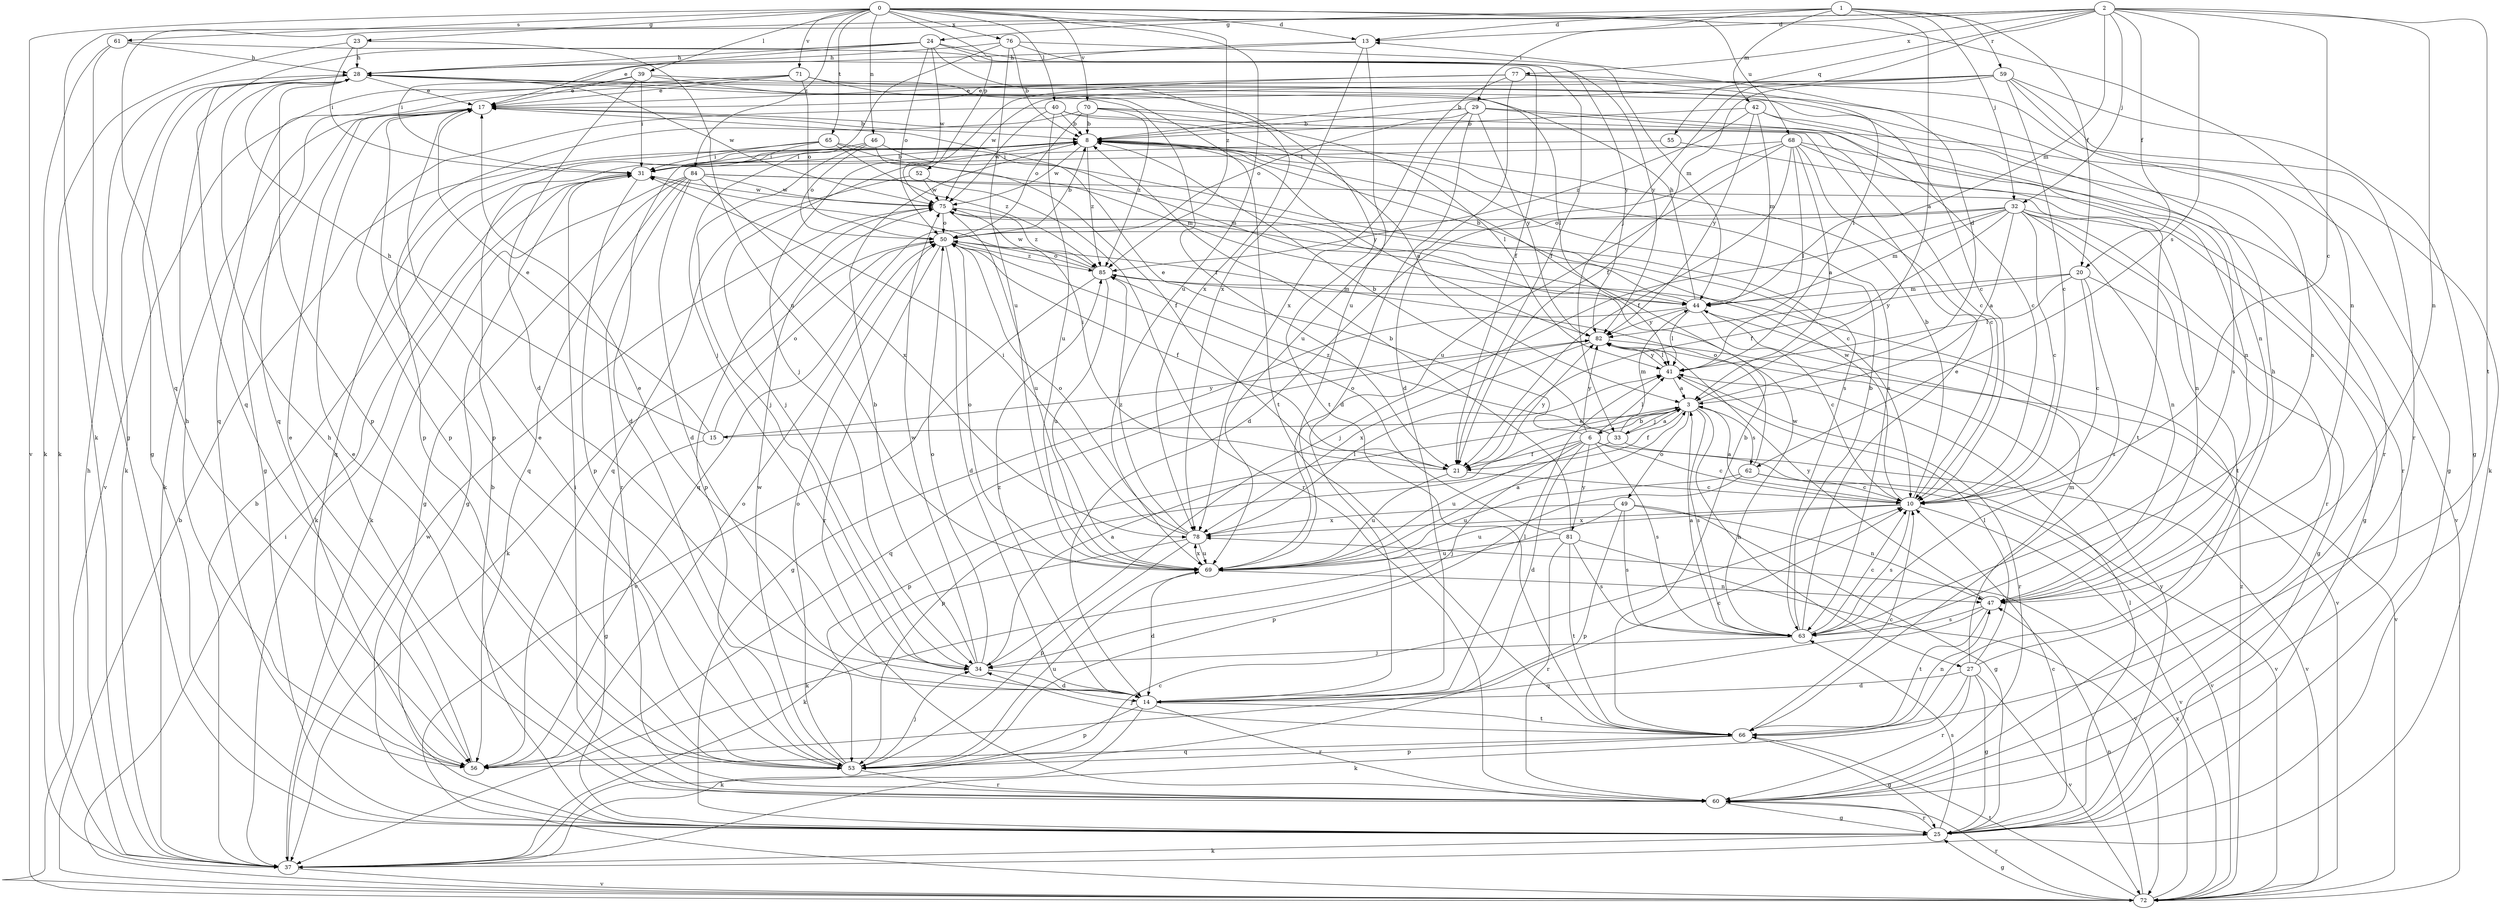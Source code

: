 strict digraph  {
0;
1;
2;
3;
6;
8;
10;
13;
14;
15;
17;
20;
21;
23;
24;
25;
27;
28;
29;
31;
32;
33;
34;
37;
39;
40;
41;
42;
44;
46;
47;
49;
50;
52;
53;
55;
56;
59;
60;
61;
62;
63;
65;
66;
68;
69;
70;
71;
72;
75;
76;
77;
78;
81;
82;
84;
85;
0 -> 13  [label=d];
0 -> 23  [label=g];
0 -> 39  [label=l];
0 -> 40  [label=l];
0 -> 46  [label=n];
0 -> 47  [label=n];
0 -> 52  [label=p];
0 -> 61  [label=s];
0 -> 65  [label=t];
0 -> 68  [label=u];
0 -> 69  [label=u];
0 -> 70  [label=v];
0 -> 71  [label=v];
0 -> 72  [label=v];
0 -> 76  [label=x];
0 -> 84  [label=z];
0 -> 85  [label=z];
1 -> 3  [label=a];
1 -> 13  [label=d];
1 -> 20  [label=f];
1 -> 24  [label=g];
1 -> 29  [label=i];
1 -> 32  [label=j];
1 -> 42  [label=m];
1 -> 59  [label=r];
2 -> 10  [label=c];
2 -> 13  [label=d];
2 -> 20  [label=f];
2 -> 32  [label=j];
2 -> 33  [label=j];
2 -> 37  [label=k];
2 -> 44  [label=m];
2 -> 47  [label=n];
2 -> 55  [label=q];
2 -> 56  [label=q];
2 -> 62  [label=s];
2 -> 66  [label=t];
2 -> 77  [label=x];
3 -> 6  [label=b];
3 -> 13  [label=d];
3 -> 15  [label=e];
3 -> 21  [label=f];
3 -> 27  [label=h];
3 -> 33  [label=j];
3 -> 49  [label=o];
3 -> 53  [label=p];
3 -> 62  [label=s];
3 -> 63  [label=s];
6 -> 10  [label=c];
6 -> 14  [label=d];
6 -> 17  [label=e];
6 -> 21  [label=f];
6 -> 34  [label=j];
6 -> 41  [label=l];
6 -> 63  [label=s];
6 -> 69  [label=u];
6 -> 72  [label=v];
6 -> 81  [label=y];
6 -> 82  [label=y];
8 -> 31  [label=i];
8 -> 34  [label=j];
8 -> 63  [label=s];
8 -> 75  [label=w];
8 -> 82  [label=y];
8 -> 85  [label=z];
10 -> 3  [label=a];
10 -> 8  [label=b];
10 -> 63  [label=s];
10 -> 69  [label=u];
10 -> 72  [label=v];
10 -> 75  [label=w];
10 -> 78  [label=x];
13 -> 28  [label=h];
13 -> 31  [label=i];
13 -> 69  [label=u];
13 -> 78  [label=x];
14 -> 10  [label=c];
14 -> 37  [label=k];
14 -> 41  [label=l];
14 -> 53  [label=p];
14 -> 60  [label=r];
14 -> 66  [label=t];
14 -> 85  [label=z];
15 -> 17  [label=e];
15 -> 25  [label=g];
15 -> 28  [label=h];
15 -> 50  [label=o];
15 -> 82  [label=y];
17 -> 8  [label=b];
17 -> 25  [label=g];
17 -> 37  [label=k];
17 -> 53  [label=p];
20 -> 10  [label=c];
20 -> 25  [label=g];
20 -> 41  [label=l];
20 -> 44  [label=m];
20 -> 63  [label=s];
20 -> 82  [label=y];
21 -> 10  [label=c];
21 -> 31  [label=i];
21 -> 69  [label=u];
21 -> 82  [label=y];
23 -> 28  [label=h];
23 -> 31  [label=i];
23 -> 37  [label=k];
23 -> 69  [label=u];
24 -> 17  [label=e];
24 -> 21  [label=f];
24 -> 28  [label=h];
24 -> 50  [label=o];
24 -> 56  [label=q];
24 -> 75  [label=w];
24 -> 78  [label=x];
24 -> 82  [label=y];
25 -> 8  [label=b];
25 -> 10  [label=c];
25 -> 37  [label=k];
25 -> 41  [label=l];
25 -> 60  [label=r];
25 -> 63  [label=s];
25 -> 82  [label=y];
27 -> 14  [label=d];
27 -> 25  [label=g];
27 -> 28  [label=h];
27 -> 37  [label=k];
27 -> 41  [label=l];
27 -> 44  [label=m];
27 -> 60  [label=r];
27 -> 72  [label=v];
28 -> 17  [label=e];
28 -> 21  [label=f];
28 -> 25  [label=g];
28 -> 37  [label=k];
28 -> 47  [label=n];
28 -> 53  [label=p];
28 -> 75  [label=w];
29 -> 8  [label=b];
29 -> 10  [label=c];
29 -> 14  [label=d];
29 -> 25  [label=g];
29 -> 50  [label=o];
29 -> 69  [label=u];
29 -> 82  [label=y];
31 -> 8  [label=b];
31 -> 25  [label=g];
31 -> 37  [label=k];
31 -> 53  [label=p];
31 -> 75  [label=w];
32 -> 3  [label=a];
32 -> 10  [label=c];
32 -> 21  [label=f];
32 -> 25  [label=g];
32 -> 34  [label=j];
32 -> 44  [label=m];
32 -> 47  [label=n];
32 -> 50  [label=o];
32 -> 56  [label=q];
32 -> 60  [label=r];
32 -> 66  [label=t];
33 -> 3  [label=a];
33 -> 8  [label=b];
33 -> 44  [label=m];
33 -> 53  [label=p];
33 -> 72  [label=v];
33 -> 85  [label=z];
34 -> 3  [label=a];
34 -> 8  [label=b];
34 -> 14  [label=d];
34 -> 17  [label=e];
34 -> 50  [label=o];
34 -> 75  [label=w];
37 -> 8  [label=b];
37 -> 10  [label=c];
37 -> 28  [label=h];
37 -> 72  [label=v];
37 -> 75  [label=w];
39 -> 14  [label=d];
39 -> 17  [label=e];
39 -> 31  [label=i];
39 -> 41  [label=l];
39 -> 56  [label=q];
39 -> 66  [label=t];
40 -> 3  [label=a];
40 -> 8  [label=b];
40 -> 10  [label=c];
40 -> 53  [label=p];
40 -> 69  [label=u];
40 -> 75  [label=w];
41 -> 3  [label=a];
41 -> 60  [label=r];
41 -> 82  [label=y];
42 -> 8  [label=b];
42 -> 44  [label=m];
42 -> 60  [label=r];
42 -> 63  [label=s];
42 -> 82  [label=y];
42 -> 85  [label=z];
44 -> 8  [label=b];
44 -> 10  [label=c];
44 -> 25  [label=g];
44 -> 28  [label=h];
44 -> 41  [label=l];
44 -> 72  [label=v];
44 -> 82  [label=y];
46 -> 21  [label=f];
46 -> 31  [label=i];
46 -> 34  [label=j];
46 -> 44  [label=m];
46 -> 50  [label=o];
47 -> 56  [label=q];
47 -> 63  [label=s];
47 -> 66  [label=t];
47 -> 82  [label=y];
49 -> 25  [label=g];
49 -> 37  [label=k];
49 -> 47  [label=n];
49 -> 53  [label=p];
49 -> 63  [label=s];
49 -> 78  [label=x];
50 -> 8  [label=b];
50 -> 14  [label=d];
50 -> 21  [label=f];
50 -> 37  [label=k];
50 -> 60  [label=r];
50 -> 85  [label=z];
52 -> 56  [label=q];
52 -> 60  [label=r];
52 -> 75  [label=w];
53 -> 17  [label=e];
53 -> 34  [label=j];
53 -> 50  [label=o];
53 -> 60  [label=r];
53 -> 69  [label=u];
53 -> 75  [label=w];
55 -> 31  [label=i];
55 -> 60  [label=r];
56 -> 17  [label=e];
56 -> 28  [label=h];
56 -> 50  [label=o];
59 -> 8  [label=b];
59 -> 10  [label=c];
59 -> 17  [label=e];
59 -> 21  [label=f];
59 -> 25  [label=g];
59 -> 60  [label=r];
59 -> 63  [label=s];
59 -> 75  [label=w];
60 -> 17  [label=e];
60 -> 25  [label=g];
60 -> 28  [label=h];
60 -> 31  [label=i];
61 -> 21  [label=f];
61 -> 25  [label=g];
61 -> 28  [label=h];
61 -> 37  [label=k];
62 -> 10  [label=c];
62 -> 50  [label=o];
62 -> 53  [label=p];
62 -> 69  [label=u];
62 -> 72  [label=v];
63 -> 3  [label=a];
63 -> 8  [label=b];
63 -> 10  [label=c];
63 -> 17  [label=e];
63 -> 34  [label=j];
63 -> 75  [label=w];
65 -> 14  [label=d];
65 -> 31  [label=i];
65 -> 44  [label=m];
65 -> 56  [label=q];
65 -> 63  [label=s];
65 -> 85  [label=z];
66 -> 8  [label=b];
66 -> 10  [label=c];
66 -> 25  [label=g];
66 -> 34  [label=j];
66 -> 47  [label=n];
66 -> 53  [label=p];
66 -> 56  [label=q];
68 -> 3  [label=a];
68 -> 10  [label=c];
68 -> 14  [label=d];
68 -> 21  [label=f];
68 -> 31  [label=i];
68 -> 41  [label=l];
68 -> 66  [label=t];
68 -> 69  [label=u];
68 -> 72  [label=v];
69 -> 3  [label=a];
69 -> 14  [label=d];
69 -> 47  [label=n];
69 -> 50  [label=o];
69 -> 78  [label=x];
70 -> 8  [label=b];
70 -> 41  [label=l];
70 -> 47  [label=n];
70 -> 50  [label=o];
70 -> 53  [label=p];
70 -> 85  [label=z];
71 -> 10  [label=c];
71 -> 17  [label=e];
71 -> 50  [label=o];
71 -> 56  [label=q];
71 -> 66  [label=t];
71 -> 72  [label=v];
72 -> 8  [label=b];
72 -> 25  [label=g];
72 -> 31  [label=i];
72 -> 47  [label=n];
72 -> 60  [label=r];
72 -> 66  [label=t];
72 -> 78  [label=x];
72 -> 85  [label=z];
75 -> 50  [label=o];
75 -> 53  [label=p];
75 -> 69  [label=u];
75 -> 85  [label=z];
76 -> 8  [label=b];
76 -> 28  [label=h];
76 -> 34  [label=j];
76 -> 44  [label=m];
76 -> 69  [label=u];
76 -> 82  [label=y];
77 -> 14  [label=d];
77 -> 17  [label=e];
77 -> 34  [label=j];
77 -> 37  [label=k];
77 -> 41  [label=l];
77 -> 78  [label=x];
78 -> 31  [label=i];
78 -> 37  [label=k];
78 -> 41  [label=l];
78 -> 50  [label=o];
78 -> 53  [label=p];
78 -> 69  [label=u];
78 -> 85  [label=z];
81 -> 8  [label=b];
81 -> 50  [label=o];
81 -> 60  [label=r];
81 -> 63  [label=s];
81 -> 66  [label=t];
81 -> 69  [label=u];
81 -> 72  [label=v];
82 -> 41  [label=l];
82 -> 56  [label=q];
82 -> 72  [label=v];
82 -> 78  [label=x];
84 -> 10  [label=c];
84 -> 14  [label=d];
84 -> 25  [label=g];
84 -> 37  [label=k];
84 -> 47  [label=n];
84 -> 56  [label=q];
84 -> 60  [label=r];
84 -> 75  [label=w];
84 -> 78  [label=x];
85 -> 44  [label=m];
85 -> 50  [label=o];
85 -> 69  [label=u];
85 -> 72  [label=v];
85 -> 75  [label=w];
}
